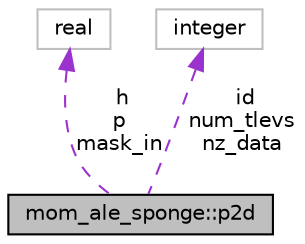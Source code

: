 digraph "mom_ale_sponge::p2d"
{
 // INTERACTIVE_SVG=YES
 // LATEX_PDF_SIZE
  edge [fontname="Helvetica",fontsize="10",labelfontname="Helvetica",labelfontsize="10"];
  node [fontname="Helvetica",fontsize="10",shape=record];
  Node1 [label="mom_ale_sponge::p2d",height=0.2,width=0.4,color="black", fillcolor="grey75", style="filled", fontcolor="black",tooltip="A structure for creating arrays of pointers to 2D arrays with extra gridding information."];
  Node2 -> Node1 [dir="back",color="darkorchid3",fontsize="10",style="dashed",label=" h\np\nmask_in" ,fontname="Helvetica"];
  Node2 [label="real",height=0.2,width=0.4,color="grey75", fillcolor="white", style="filled",tooltip=" "];
  Node3 -> Node1 [dir="back",color="darkorchid3",fontsize="10",style="dashed",label=" id\nnum_tlevs\nnz_data" ,fontname="Helvetica"];
  Node3 [label="integer",height=0.2,width=0.4,color="grey75", fillcolor="white", style="filled",tooltip=" "];
}
